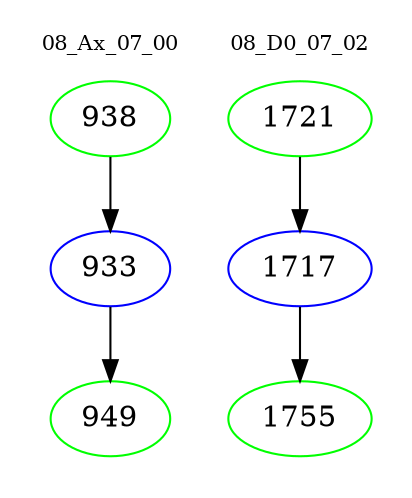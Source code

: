 digraph{
subgraph cluster_0 {
color = white
label = "08_Ax_07_00";
fontsize=10;
T0_938 [label="938", color="green"]
T0_938 -> T0_933 [color="black"]
T0_933 [label="933", color="blue"]
T0_933 -> T0_949 [color="black"]
T0_949 [label="949", color="green"]
}
subgraph cluster_1 {
color = white
label = "08_D0_07_02";
fontsize=10;
T1_1721 [label="1721", color="green"]
T1_1721 -> T1_1717 [color="black"]
T1_1717 [label="1717", color="blue"]
T1_1717 -> T1_1755 [color="black"]
T1_1755 [label="1755", color="green"]
}
}
